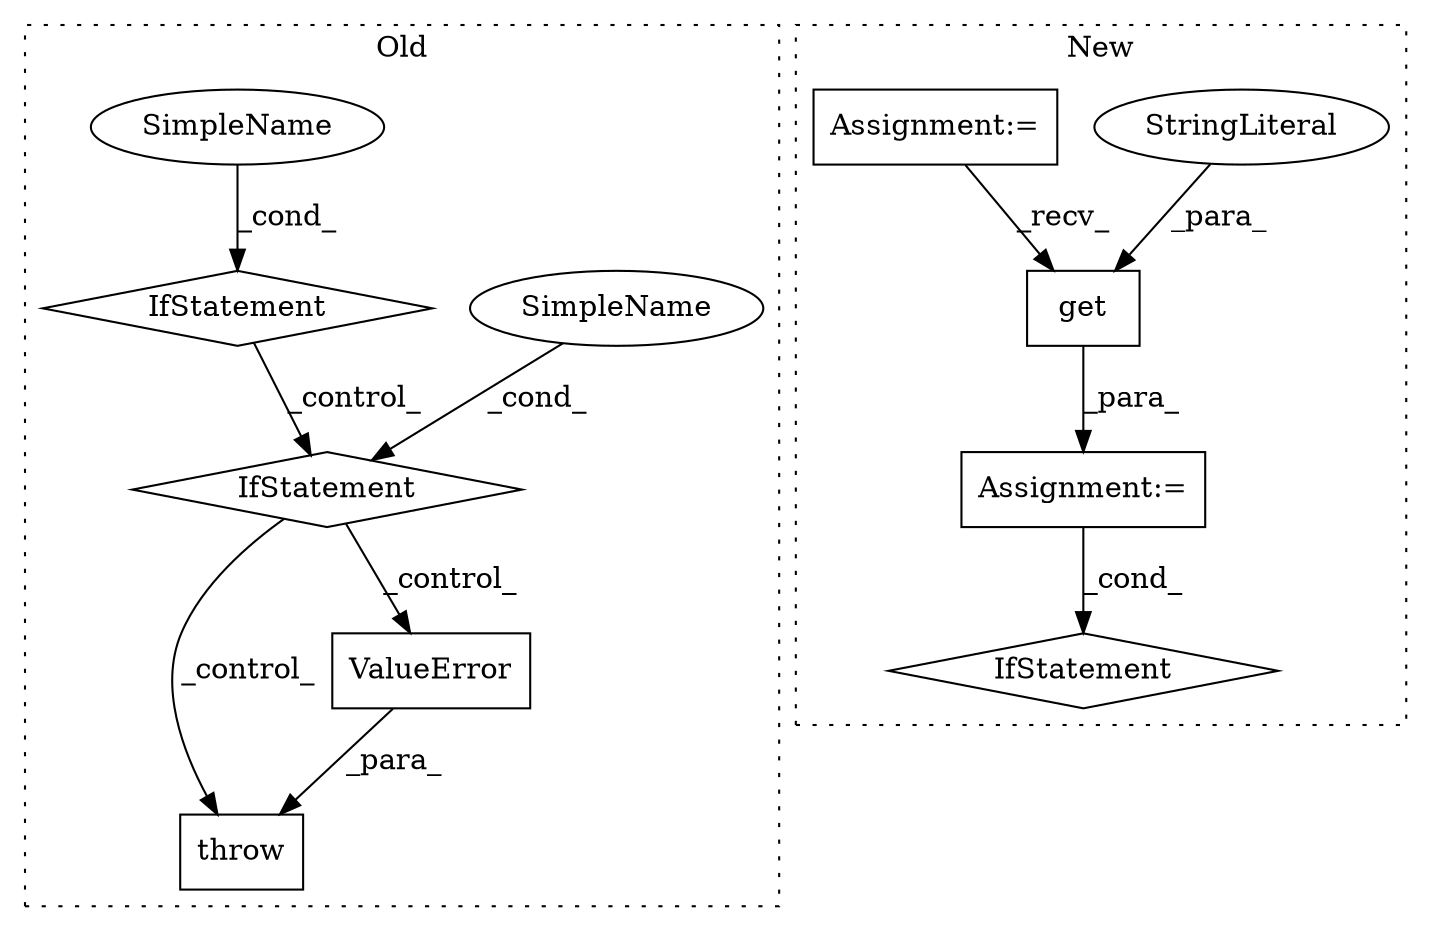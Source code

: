digraph G {
subgraph cluster0 {
1 [label="throw" a="53" s="3889" l="6" shape="box"];
3 [label="IfStatement" a="25" s="3855,3879" l="4,2" shape="diamond"];
4 [label="SimpleName" a="42" s="" l="" shape="ellipse"];
7 [label="SimpleName" a="42" s="" l="" shape="ellipse"];
8 [label="IfStatement" a="25" s="3739,3780" l="4,2" shape="diamond"];
11 [label="ValueError" a="32" s="3895,3942" l="11,1" shape="box"];
label = "Old";
style="dotted";
}
subgraph cluster1 {
2 [label="get" a="32" s="4073,4089" l="4,1" shape="box"];
5 [label="StringLiteral" a="45" s="4077" l="6" shape="ellipse"];
6 [label="Assignment:=" a="7" s="4065" l="1" shape="box"];
9 [label="Assignment:=" a="7" s="3750" l="6" shape="box"];
10 [label="IfStatement" a="25" s="4096,4104" l="4,2" shape="diamond"];
label = "New";
style="dotted";
}
2 -> 6 [label="_para_"];
3 -> 1 [label="_control_"];
3 -> 11 [label="_control_"];
4 -> 3 [label="_cond_"];
5 -> 2 [label="_para_"];
6 -> 10 [label="_cond_"];
7 -> 8 [label="_cond_"];
8 -> 3 [label="_control_"];
9 -> 2 [label="_recv_"];
11 -> 1 [label="_para_"];
}